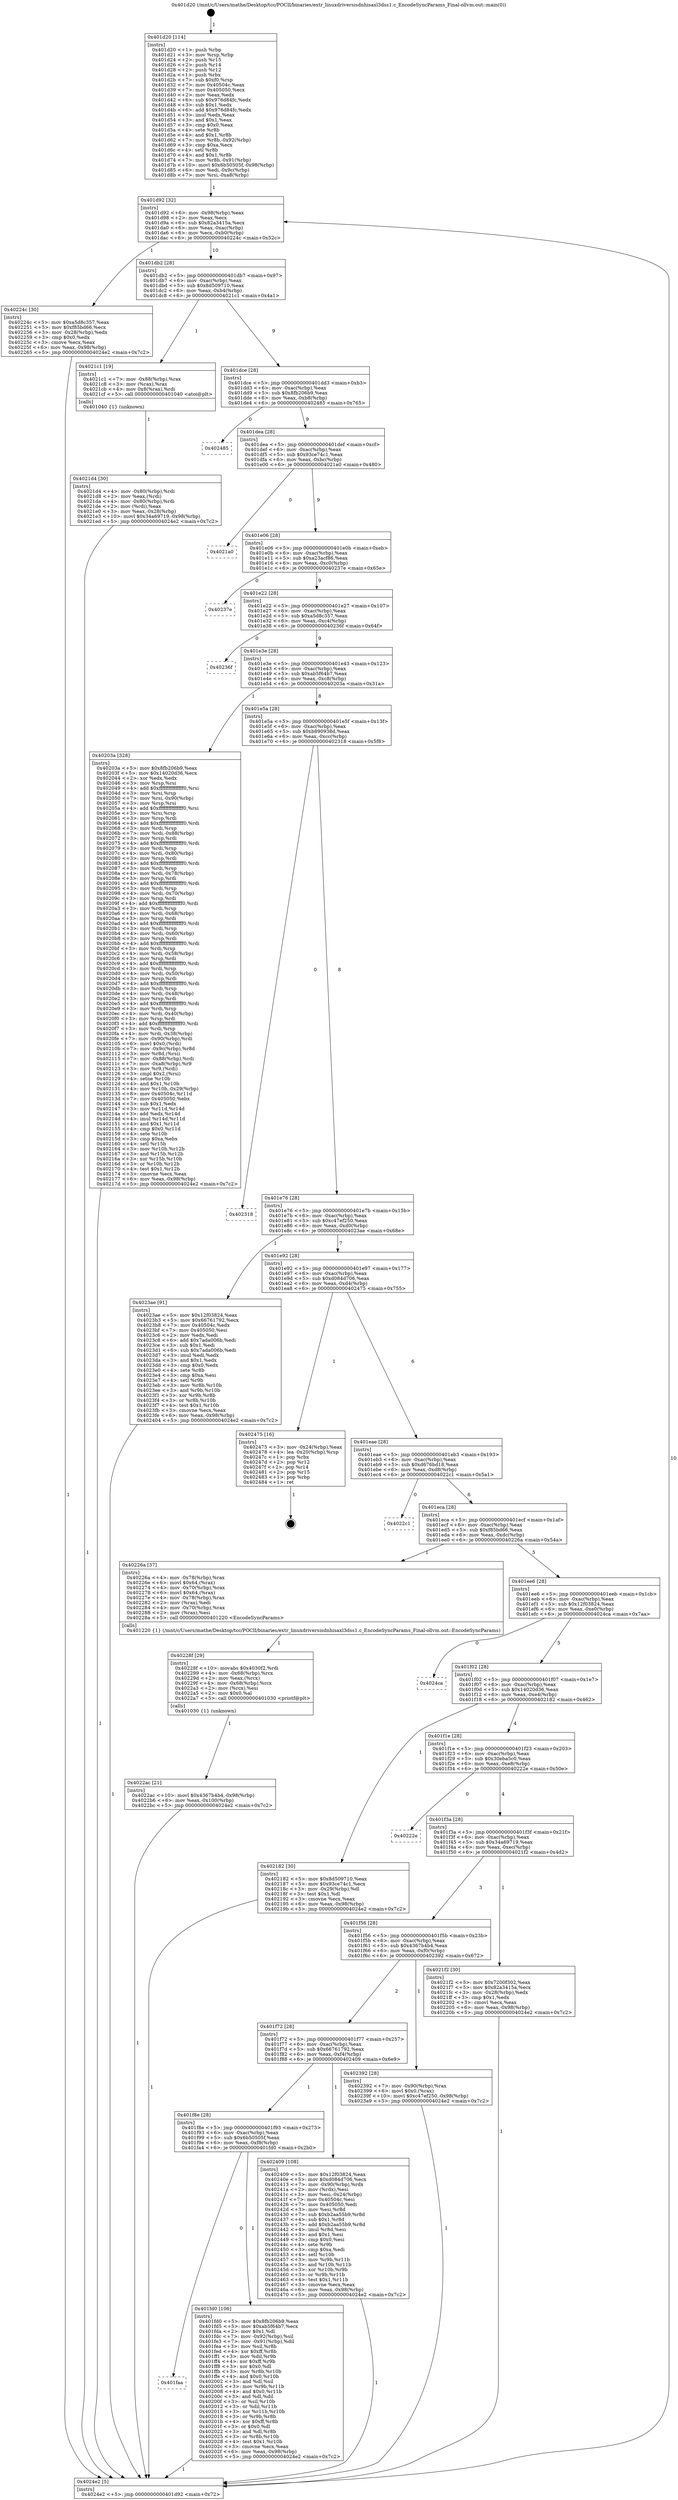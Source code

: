 digraph "0x401d20" {
  label = "0x401d20 (/mnt/c/Users/mathe/Desktop/tcc/POCII/binaries/extr_linuxdriversisdnhisaxl3dss1.c_EncodeSyncParams_Final-ollvm.out::main(0))"
  labelloc = "t"
  node[shape=record]

  Entry [label="",width=0.3,height=0.3,shape=circle,fillcolor=black,style=filled]
  "0x401d92" [label="{
     0x401d92 [32]\l
     | [instrs]\l
     &nbsp;&nbsp;0x401d92 \<+6\>: mov -0x98(%rbp),%eax\l
     &nbsp;&nbsp;0x401d98 \<+2\>: mov %eax,%ecx\l
     &nbsp;&nbsp;0x401d9a \<+6\>: sub $0x82a3415a,%ecx\l
     &nbsp;&nbsp;0x401da0 \<+6\>: mov %eax,-0xac(%rbp)\l
     &nbsp;&nbsp;0x401da6 \<+6\>: mov %ecx,-0xb0(%rbp)\l
     &nbsp;&nbsp;0x401dac \<+6\>: je 000000000040224c \<main+0x52c\>\l
  }"]
  "0x40224c" [label="{
     0x40224c [30]\l
     | [instrs]\l
     &nbsp;&nbsp;0x40224c \<+5\>: mov $0xa5d8c357,%eax\l
     &nbsp;&nbsp;0x402251 \<+5\>: mov $0xf85bd66,%ecx\l
     &nbsp;&nbsp;0x402256 \<+3\>: mov -0x28(%rbp),%edx\l
     &nbsp;&nbsp;0x402259 \<+3\>: cmp $0x0,%edx\l
     &nbsp;&nbsp;0x40225c \<+3\>: cmove %ecx,%eax\l
     &nbsp;&nbsp;0x40225f \<+6\>: mov %eax,-0x98(%rbp)\l
     &nbsp;&nbsp;0x402265 \<+5\>: jmp 00000000004024e2 \<main+0x7c2\>\l
  }"]
  "0x401db2" [label="{
     0x401db2 [28]\l
     | [instrs]\l
     &nbsp;&nbsp;0x401db2 \<+5\>: jmp 0000000000401db7 \<main+0x97\>\l
     &nbsp;&nbsp;0x401db7 \<+6\>: mov -0xac(%rbp),%eax\l
     &nbsp;&nbsp;0x401dbd \<+5\>: sub $0x8d509710,%eax\l
     &nbsp;&nbsp;0x401dc2 \<+6\>: mov %eax,-0xb4(%rbp)\l
     &nbsp;&nbsp;0x401dc8 \<+6\>: je 00000000004021c1 \<main+0x4a1\>\l
  }"]
  Exit [label="",width=0.3,height=0.3,shape=circle,fillcolor=black,style=filled,peripheries=2]
  "0x4021c1" [label="{
     0x4021c1 [19]\l
     | [instrs]\l
     &nbsp;&nbsp;0x4021c1 \<+7\>: mov -0x88(%rbp),%rax\l
     &nbsp;&nbsp;0x4021c8 \<+3\>: mov (%rax),%rax\l
     &nbsp;&nbsp;0x4021cb \<+4\>: mov 0x8(%rax),%rdi\l
     &nbsp;&nbsp;0x4021cf \<+5\>: call 0000000000401040 \<atoi@plt\>\l
     | [calls]\l
     &nbsp;&nbsp;0x401040 \{1\} (unknown)\l
  }"]
  "0x401dce" [label="{
     0x401dce [28]\l
     | [instrs]\l
     &nbsp;&nbsp;0x401dce \<+5\>: jmp 0000000000401dd3 \<main+0xb3\>\l
     &nbsp;&nbsp;0x401dd3 \<+6\>: mov -0xac(%rbp),%eax\l
     &nbsp;&nbsp;0x401dd9 \<+5\>: sub $0x8fb206b9,%eax\l
     &nbsp;&nbsp;0x401dde \<+6\>: mov %eax,-0xb8(%rbp)\l
     &nbsp;&nbsp;0x401de4 \<+6\>: je 0000000000402485 \<main+0x765\>\l
  }"]
  "0x4022ac" [label="{
     0x4022ac [21]\l
     | [instrs]\l
     &nbsp;&nbsp;0x4022ac \<+10\>: movl $0x4367b4b4,-0x98(%rbp)\l
     &nbsp;&nbsp;0x4022b6 \<+6\>: mov %eax,-0x100(%rbp)\l
     &nbsp;&nbsp;0x4022bc \<+5\>: jmp 00000000004024e2 \<main+0x7c2\>\l
  }"]
  "0x402485" [label="{
     0x402485\l
  }", style=dashed]
  "0x401dea" [label="{
     0x401dea [28]\l
     | [instrs]\l
     &nbsp;&nbsp;0x401dea \<+5\>: jmp 0000000000401def \<main+0xcf\>\l
     &nbsp;&nbsp;0x401def \<+6\>: mov -0xac(%rbp),%eax\l
     &nbsp;&nbsp;0x401df5 \<+5\>: sub $0x93ce74c1,%eax\l
     &nbsp;&nbsp;0x401dfa \<+6\>: mov %eax,-0xbc(%rbp)\l
     &nbsp;&nbsp;0x401e00 \<+6\>: je 00000000004021a0 \<main+0x480\>\l
  }"]
  "0x40228f" [label="{
     0x40228f [29]\l
     | [instrs]\l
     &nbsp;&nbsp;0x40228f \<+10\>: movabs $0x4030f2,%rdi\l
     &nbsp;&nbsp;0x402299 \<+4\>: mov -0x68(%rbp),%rcx\l
     &nbsp;&nbsp;0x40229d \<+2\>: mov %eax,(%rcx)\l
     &nbsp;&nbsp;0x40229f \<+4\>: mov -0x68(%rbp),%rcx\l
     &nbsp;&nbsp;0x4022a3 \<+2\>: mov (%rcx),%esi\l
     &nbsp;&nbsp;0x4022a5 \<+2\>: mov $0x0,%al\l
     &nbsp;&nbsp;0x4022a7 \<+5\>: call 0000000000401030 \<printf@plt\>\l
     | [calls]\l
     &nbsp;&nbsp;0x401030 \{1\} (unknown)\l
  }"]
  "0x4021a0" [label="{
     0x4021a0\l
  }", style=dashed]
  "0x401e06" [label="{
     0x401e06 [28]\l
     | [instrs]\l
     &nbsp;&nbsp;0x401e06 \<+5\>: jmp 0000000000401e0b \<main+0xeb\>\l
     &nbsp;&nbsp;0x401e0b \<+6\>: mov -0xac(%rbp),%eax\l
     &nbsp;&nbsp;0x401e11 \<+5\>: sub $0xa23acf86,%eax\l
     &nbsp;&nbsp;0x401e16 \<+6\>: mov %eax,-0xc0(%rbp)\l
     &nbsp;&nbsp;0x401e1c \<+6\>: je 000000000040237e \<main+0x65e\>\l
  }"]
  "0x4021d4" [label="{
     0x4021d4 [30]\l
     | [instrs]\l
     &nbsp;&nbsp;0x4021d4 \<+4\>: mov -0x80(%rbp),%rdi\l
     &nbsp;&nbsp;0x4021d8 \<+2\>: mov %eax,(%rdi)\l
     &nbsp;&nbsp;0x4021da \<+4\>: mov -0x80(%rbp),%rdi\l
     &nbsp;&nbsp;0x4021de \<+2\>: mov (%rdi),%eax\l
     &nbsp;&nbsp;0x4021e0 \<+3\>: mov %eax,-0x28(%rbp)\l
     &nbsp;&nbsp;0x4021e3 \<+10\>: movl $0x34a69719,-0x98(%rbp)\l
     &nbsp;&nbsp;0x4021ed \<+5\>: jmp 00000000004024e2 \<main+0x7c2\>\l
  }"]
  "0x40237e" [label="{
     0x40237e\l
  }", style=dashed]
  "0x401e22" [label="{
     0x401e22 [28]\l
     | [instrs]\l
     &nbsp;&nbsp;0x401e22 \<+5\>: jmp 0000000000401e27 \<main+0x107\>\l
     &nbsp;&nbsp;0x401e27 \<+6\>: mov -0xac(%rbp),%eax\l
     &nbsp;&nbsp;0x401e2d \<+5\>: sub $0xa5d8c357,%eax\l
     &nbsp;&nbsp;0x401e32 \<+6\>: mov %eax,-0xc4(%rbp)\l
     &nbsp;&nbsp;0x401e38 \<+6\>: je 000000000040236f \<main+0x64f\>\l
  }"]
  "0x401d20" [label="{
     0x401d20 [114]\l
     | [instrs]\l
     &nbsp;&nbsp;0x401d20 \<+1\>: push %rbp\l
     &nbsp;&nbsp;0x401d21 \<+3\>: mov %rsp,%rbp\l
     &nbsp;&nbsp;0x401d24 \<+2\>: push %r15\l
     &nbsp;&nbsp;0x401d26 \<+2\>: push %r14\l
     &nbsp;&nbsp;0x401d28 \<+2\>: push %r12\l
     &nbsp;&nbsp;0x401d2a \<+1\>: push %rbx\l
     &nbsp;&nbsp;0x401d2b \<+7\>: sub $0xf0,%rsp\l
     &nbsp;&nbsp;0x401d32 \<+7\>: mov 0x40504c,%eax\l
     &nbsp;&nbsp;0x401d39 \<+7\>: mov 0x405050,%ecx\l
     &nbsp;&nbsp;0x401d40 \<+2\>: mov %eax,%edx\l
     &nbsp;&nbsp;0x401d42 \<+6\>: sub $0x976d84fc,%edx\l
     &nbsp;&nbsp;0x401d48 \<+3\>: sub $0x1,%edx\l
     &nbsp;&nbsp;0x401d4b \<+6\>: add $0x976d84fc,%edx\l
     &nbsp;&nbsp;0x401d51 \<+3\>: imul %edx,%eax\l
     &nbsp;&nbsp;0x401d54 \<+3\>: and $0x1,%eax\l
     &nbsp;&nbsp;0x401d57 \<+3\>: cmp $0x0,%eax\l
     &nbsp;&nbsp;0x401d5a \<+4\>: sete %r8b\l
     &nbsp;&nbsp;0x401d5e \<+4\>: and $0x1,%r8b\l
     &nbsp;&nbsp;0x401d62 \<+7\>: mov %r8b,-0x92(%rbp)\l
     &nbsp;&nbsp;0x401d69 \<+3\>: cmp $0xa,%ecx\l
     &nbsp;&nbsp;0x401d6c \<+4\>: setl %r8b\l
     &nbsp;&nbsp;0x401d70 \<+4\>: and $0x1,%r8b\l
     &nbsp;&nbsp;0x401d74 \<+7\>: mov %r8b,-0x91(%rbp)\l
     &nbsp;&nbsp;0x401d7b \<+10\>: movl $0x6b50505f,-0x98(%rbp)\l
     &nbsp;&nbsp;0x401d85 \<+6\>: mov %edi,-0x9c(%rbp)\l
     &nbsp;&nbsp;0x401d8b \<+7\>: mov %rsi,-0xa8(%rbp)\l
  }"]
  "0x40236f" [label="{
     0x40236f\l
  }", style=dashed]
  "0x401e3e" [label="{
     0x401e3e [28]\l
     | [instrs]\l
     &nbsp;&nbsp;0x401e3e \<+5\>: jmp 0000000000401e43 \<main+0x123\>\l
     &nbsp;&nbsp;0x401e43 \<+6\>: mov -0xac(%rbp),%eax\l
     &nbsp;&nbsp;0x401e49 \<+5\>: sub $0xab5f64b7,%eax\l
     &nbsp;&nbsp;0x401e4e \<+6\>: mov %eax,-0xc8(%rbp)\l
     &nbsp;&nbsp;0x401e54 \<+6\>: je 000000000040203a \<main+0x31a\>\l
  }"]
  "0x4024e2" [label="{
     0x4024e2 [5]\l
     | [instrs]\l
     &nbsp;&nbsp;0x4024e2 \<+5\>: jmp 0000000000401d92 \<main+0x72\>\l
  }"]
  "0x40203a" [label="{
     0x40203a [328]\l
     | [instrs]\l
     &nbsp;&nbsp;0x40203a \<+5\>: mov $0x8fb206b9,%eax\l
     &nbsp;&nbsp;0x40203f \<+5\>: mov $0x14020d36,%ecx\l
     &nbsp;&nbsp;0x402044 \<+2\>: xor %edx,%edx\l
     &nbsp;&nbsp;0x402046 \<+3\>: mov %rsp,%rsi\l
     &nbsp;&nbsp;0x402049 \<+4\>: add $0xfffffffffffffff0,%rsi\l
     &nbsp;&nbsp;0x40204d \<+3\>: mov %rsi,%rsp\l
     &nbsp;&nbsp;0x402050 \<+7\>: mov %rsi,-0x90(%rbp)\l
     &nbsp;&nbsp;0x402057 \<+3\>: mov %rsp,%rsi\l
     &nbsp;&nbsp;0x40205a \<+4\>: add $0xfffffffffffffff0,%rsi\l
     &nbsp;&nbsp;0x40205e \<+3\>: mov %rsi,%rsp\l
     &nbsp;&nbsp;0x402061 \<+3\>: mov %rsp,%rdi\l
     &nbsp;&nbsp;0x402064 \<+4\>: add $0xfffffffffffffff0,%rdi\l
     &nbsp;&nbsp;0x402068 \<+3\>: mov %rdi,%rsp\l
     &nbsp;&nbsp;0x40206b \<+7\>: mov %rdi,-0x88(%rbp)\l
     &nbsp;&nbsp;0x402072 \<+3\>: mov %rsp,%rdi\l
     &nbsp;&nbsp;0x402075 \<+4\>: add $0xfffffffffffffff0,%rdi\l
     &nbsp;&nbsp;0x402079 \<+3\>: mov %rdi,%rsp\l
     &nbsp;&nbsp;0x40207c \<+4\>: mov %rdi,-0x80(%rbp)\l
     &nbsp;&nbsp;0x402080 \<+3\>: mov %rsp,%rdi\l
     &nbsp;&nbsp;0x402083 \<+4\>: add $0xfffffffffffffff0,%rdi\l
     &nbsp;&nbsp;0x402087 \<+3\>: mov %rdi,%rsp\l
     &nbsp;&nbsp;0x40208a \<+4\>: mov %rdi,-0x78(%rbp)\l
     &nbsp;&nbsp;0x40208e \<+3\>: mov %rsp,%rdi\l
     &nbsp;&nbsp;0x402091 \<+4\>: add $0xfffffffffffffff0,%rdi\l
     &nbsp;&nbsp;0x402095 \<+3\>: mov %rdi,%rsp\l
     &nbsp;&nbsp;0x402098 \<+4\>: mov %rdi,-0x70(%rbp)\l
     &nbsp;&nbsp;0x40209c \<+3\>: mov %rsp,%rdi\l
     &nbsp;&nbsp;0x40209f \<+4\>: add $0xfffffffffffffff0,%rdi\l
     &nbsp;&nbsp;0x4020a3 \<+3\>: mov %rdi,%rsp\l
     &nbsp;&nbsp;0x4020a6 \<+4\>: mov %rdi,-0x68(%rbp)\l
     &nbsp;&nbsp;0x4020aa \<+3\>: mov %rsp,%rdi\l
     &nbsp;&nbsp;0x4020ad \<+4\>: add $0xfffffffffffffff0,%rdi\l
     &nbsp;&nbsp;0x4020b1 \<+3\>: mov %rdi,%rsp\l
     &nbsp;&nbsp;0x4020b4 \<+4\>: mov %rdi,-0x60(%rbp)\l
     &nbsp;&nbsp;0x4020b8 \<+3\>: mov %rsp,%rdi\l
     &nbsp;&nbsp;0x4020bb \<+4\>: add $0xfffffffffffffff0,%rdi\l
     &nbsp;&nbsp;0x4020bf \<+3\>: mov %rdi,%rsp\l
     &nbsp;&nbsp;0x4020c2 \<+4\>: mov %rdi,-0x58(%rbp)\l
     &nbsp;&nbsp;0x4020c6 \<+3\>: mov %rsp,%rdi\l
     &nbsp;&nbsp;0x4020c9 \<+4\>: add $0xfffffffffffffff0,%rdi\l
     &nbsp;&nbsp;0x4020cd \<+3\>: mov %rdi,%rsp\l
     &nbsp;&nbsp;0x4020d0 \<+4\>: mov %rdi,-0x50(%rbp)\l
     &nbsp;&nbsp;0x4020d4 \<+3\>: mov %rsp,%rdi\l
     &nbsp;&nbsp;0x4020d7 \<+4\>: add $0xfffffffffffffff0,%rdi\l
     &nbsp;&nbsp;0x4020db \<+3\>: mov %rdi,%rsp\l
     &nbsp;&nbsp;0x4020de \<+4\>: mov %rdi,-0x48(%rbp)\l
     &nbsp;&nbsp;0x4020e2 \<+3\>: mov %rsp,%rdi\l
     &nbsp;&nbsp;0x4020e5 \<+4\>: add $0xfffffffffffffff0,%rdi\l
     &nbsp;&nbsp;0x4020e9 \<+3\>: mov %rdi,%rsp\l
     &nbsp;&nbsp;0x4020ec \<+4\>: mov %rdi,-0x40(%rbp)\l
     &nbsp;&nbsp;0x4020f0 \<+3\>: mov %rsp,%rdi\l
     &nbsp;&nbsp;0x4020f3 \<+4\>: add $0xfffffffffffffff0,%rdi\l
     &nbsp;&nbsp;0x4020f7 \<+3\>: mov %rdi,%rsp\l
     &nbsp;&nbsp;0x4020fa \<+4\>: mov %rdi,-0x38(%rbp)\l
     &nbsp;&nbsp;0x4020fe \<+7\>: mov -0x90(%rbp),%rdi\l
     &nbsp;&nbsp;0x402105 \<+6\>: movl $0x0,(%rdi)\l
     &nbsp;&nbsp;0x40210b \<+7\>: mov -0x9c(%rbp),%r8d\l
     &nbsp;&nbsp;0x402112 \<+3\>: mov %r8d,(%rsi)\l
     &nbsp;&nbsp;0x402115 \<+7\>: mov -0x88(%rbp),%rdi\l
     &nbsp;&nbsp;0x40211c \<+7\>: mov -0xa8(%rbp),%r9\l
     &nbsp;&nbsp;0x402123 \<+3\>: mov %r9,(%rdi)\l
     &nbsp;&nbsp;0x402126 \<+3\>: cmpl $0x2,(%rsi)\l
     &nbsp;&nbsp;0x402129 \<+4\>: setne %r10b\l
     &nbsp;&nbsp;0x40212d \<+4\>: and $0x1,%r10b\l
     &nbsp;&nbsp;0x402131 \<+4\>: mov %r10b,-0x29(%rbp)\l
     &nbsp;&nbsp;0x402135 \<+8\>: mov 0x40504c,%r11d\l
     &nbsp;&nbsp;0x40213d \<+7\>: mov 0x405050,%ebx\l
     &nbsp;&nbsp;0x402144 \<+3\>: sub $0x1,%edx\l
     &nbsp;&nbsp;0x402147 \<+3\>: mov %r11d,%r14d\l
     &nbsp;&nbsp;0x40214a \<+3\>: add %edx,%r14d\l
     &nbsp;&nbsp;0x40214d \<+4\>: imul %r14d,%r11d\l
     &nbsp;&nbsp;0x402151 \<+4\>: and $0x1,%r11d\l
     &nbsp;&nbsp;0x402155 \<+4\>: cmp $0x0,%r11d\l
     &nbsp;&nbsp;0x402159 \<+4\>: sete %r10b\l
     &nbsp;&nbsp;0x40215d \<+3\>: cmp $0xa,%ebx\l
     &nbsp;&nbsp;0x402160 \<+4\>: setl %r15b\l
     &nbsp;&nbsp;0x402164 \<+3\>: mov %r10b,%r12b\l
     &nbsp;&nbsp;0x402167 \<+3\>: and %r15b,%r12b\l
     &nbsp;&nbsp;0x40216a \<+3\>: xor %r15b,%r10b\l
     &nbsp;&nbsp;0x40216d \<+3\>: or %r10b,%r12b\l
     &nbsp;&nbsp;0x402170 \<+4\>: test $0x1,%r12b\l
     &nbsp;&nbsp;0x402174 \<+3\>: cmovne %ecx,%eax\l
     &nbsp;&nbsp;0x402177 \<+6\>: mov %eax,-0x98(%rbp)\l
     &nbsp;&nbsp;0x40217d \<+5\>: jmp 00000000004024e2 \<main+0x7c2\>\l
  }"]
  "0x401e5a" [label="{
     0x401e5a [28]\l
     | [instrs]\l
     &nbsp;&nbsp;0x401e5a \<+5\>: jmp 0000000000401e5f \<main+0x13f\>\l
     &nbsp;&nbsp;0x401e5f \<+6\>: mov -0xac(%rbp),%eax\l
     &nbsp;&nbsp;0x401e65 \<+5\>: sub $0xb890938d,%eax\l
     &nbsp;&nbsp;0x401e6a \<+6\>: mov %eax,-0xcc(%rbp)\l
     &nbsp;&nbsp;0x401e70 \<+6\>: je 0000000000402318 \<main+0x5f8\>\l
  }"]
  "0x401faa" [label="{
     0x401faa\l
  }", style=dashed]
  "0x402318" [label="{
     0x402318\l
  }", style=dashed]
  "0x401e76" [label="{
     0x401e76 [28]\l
     | [instrs]\l
     &nbsp;&nbsp;0x401e76 \<+5\>: jmp 0000000000401e7b \<main+0x15b\>\l
     &nbsp;&nbsp;0x401e7b \<+6\>: mov -0xac(%rbp),%eax\l
     &nbsp;&nbsp;0x401e81 \<+5\>: sub $0xc47ef250,%eax\l
     &nbsp;&nbsp;0x401e86 \<+6\>: mov %eax,-0xd0(%rbp)\l
     &nbsp;&nbsp;0x401e8c \<+6\>: je 00000000004023ae \<main+0x68e\>\l
  }"]
  "0x401fd0" [label="{
     0x401fd0 [106]\l
     | [instrs]\l
     &nbsp;&nbsp;0x401fd0 \<+5\>: mov $0x8fb206b9,%eax\l
     &nbsp;&nbsp;0x401fd5 \<+5\>: mov $0xab5f64b7,%ecx\l
     &nbsp;&nbsp;0x401fda \<+2\>: mov $0x1,%dl\l
     &nbsp;&nbsp;0x401fdc \<+7\>: mov -0x92(%rbp),%sil\l
     &nbsp;&nbsp;0x401fe3 \<+7\>: mov -0x91(%rbp),%dil\l
     &nbsp;&nbsp;0x401fea \<+3\>: mov %sil,%r8b\l
     &nbsp;&nbsp;0x401fed \<+4\>: xor $0xff,%r8b\l
     &nbsp;&nbsp;0x401ff1 \<+3\>: mov %dil,%r9b\l
     &nbsp;&nbsp;0x401ff4 \<+4\>: xor $0xff,%r9b\l
     &nbsp;&nbsp;0x401ff8 \<+3\>: xor $0x0,%dl\l
     &nbsp;&nbsp;0x401ffb \<+3\>: mov %r8b,%r10b\l
     &nbsp;&nbsp;0x401ffe \<+4\>: and $0x0,%r10b\l
     &nbsp;&nbsp;0x402002 \<+3\>: and %dl,%sil\l
     &nbsp;&nbsp;0x402005 \<+3\>: mov %r9b,%r11b\l
     &nbsp;&nbsp;0x402008 \<+4\>: and $0x0,%r11b\l
     &nbsp;&nbsp;0x40200c \<+3\>: and %dl,%dil\l
     &nbsp;&nbsp;0x40200f \<+3\>: or %sil,%r10b\l
     &nbsp;&nbsp;0x402012 \<+3\>: or %dil,%r11b\l
     &nbsp;&nbsp;0x402015 \<+3\>: xor %r11b,%r10b\l
     &nbsp;&nbsp;0x402018 \<+3\>: or %r9b,%r8b\l
     &nbsp;&nbsp;0x40201b \<+4\>: xor $0xff,%r8b\l
     &nbsp;&nbsp;0x40201f \<+3\>: or $0x0,%dl\l
     &nbsp;&nbsp;0x402022 \<+3\>: and %dl,%r8b\l
     &nbsp;&nbsp;0x402025 \<+3\>: or %r8b,%r10b\l
     &nbsp;&nbsp;0x402028 \<+4\>: test $0x1,%r10b\l
     &nbsp;&nbsp;0x40202c \<+3\>: cmovne %ecx,%eax\l
     &nbsp;&nbsp;0x40202f \<+6\>: mov %eax,-0x98(%rbp)\l
     &nbsp;&nbsp;0x402035 \<+5\>: jmp 00000000004024e2 \<main+0x7c2\>\l
  }"]
  "0x4023ae" [label="{
     0x4023ae [91]\l
     | [instrs]\l
     &nbsp;&nbsp;0x4023ae \<+5\>: mov $0x12f03824,%eax\l
     &nbsp;&nbsp;0x4023b3 \<+5\>: mov $0x66761792,%ecx\l
     &nbsp;&nbsp;0x4023b8 \<+7\>: mov 0x40504c,%edx\l
     &nbsp;&nbsp;0x4023bf \<+7\>: mov 0x405050,%esi\l
     &nbsp;&nbsp;0x4023c6 \<+2\>: mov %edx,%edi\l
     &nbsp;&nbsp;0x4023c8 \<+6\>: add $0x7ada006b,%edi\l
     &nbsp;&nbsp;0x4023ce \<+3\>: sub $0x1,%edi\l
     &nbsp;&nbsp;0x4023d1 \<+6\>: sub $0x7ada006b,%edi\l
     &nbsp;&nbsp;0x4023d7 \<+3\>: imul %edi,%edx\l
     &nbsp;&nbsp;0x4023da \<+3\>: and $0x1,%edx\l
     &nbsp;&nbsp;0x4023dd \<+3\>: cmp $0x0,%edx\l
     &nbsp;&nbsp;0x4023e0 \<+4\>: sete %r8b\l
     &nbsp;&nbsp;0x4023e4 \<+3\>: cmp $0xa,%esi\l
     &nbsp;&nbsp;0x4023e7 \<+4\>: setl %r9b\l
     &nbsp;&nbsp;0x4023eb \<+3\>: mov %r8b,%r10b\l
     &nbsp;&nbsp;0x4023ee \<+3\>: and %r9b,%r10b\l
     &nbsp;&nbsp;0x4023f1 \<+3\>: xor %r9b,%r8b\l
     &nbsp;&nbsp;0x4023f4 \<+3\>: or %r8b,%r10b\l
     &nbsp;&nbsp;0x4023f7 \<+4\>: test $0x1,%r10b\l
     &nbsp;&nbsp;0x4023fb \<+3\>: cmovne %ecx,%eax\l
     &nbsp;&nbsp;0x4023fe \<+6\>: mov %eax,-0x98(%rbp)\l
     &nbsp;&nbsp;0x402404 \<+5\>: jmp 00000000004024e2 \<main+0x7c2\>\l
  }"]
  "0x401e92" [label="{
     0x401e92 [28]\l
     | [instrs]\l
     &nbsp;&nbsp;0x401e92 \<+5\>: jmp 0000000000401e97 \<main+0x177\>\l
     &nbsp;&nbsp;0x401e97 \<+6\>: mov -0xac(%rbp),%eax\l
     &nbsp;&nbsp;0x401e9d \<+5\>: sub $0xd084d706,%eax\l
     &nbsp;&nbsp;0x401ea2 \<+6\>: mov %eax,-0xd4(%rbp)\l
     &nbsp;&nbsp;0x401ea8 \<+6\>: je 0000000000402475 \<main+0x755\>\l
  }"]
  "0x401f8e" [label="{
     0x401f8e [28]\l
     | [instrs]\l
     &nbsp;&nbsp;0x401f8e \<+5\>: jmp 0000000000401f93 \<main+0x273\>\l
     &nbsp;&nbsp;0x401f93 \<+6\>: mov -0xac(%rbp),%eax\l
     &nbsp;&nbsp;0x401f99 \<+5\>: sub $0x6b50505f,%eax\l
     &nbsp;&nbsp;0x401f9e \<+6\>: mov %eax,-0xf8(%rbp)\l
     &nbsp;&nbsp;0x401fa4 \<+6\>: je 0000000000401fd0 \<main+0x2b0\>\l
  }"]
  "0x402475" [label="{
     0x402475 [16]\l
     | [instrs]\l
     &nbsp;&nbsp;0x402475 \<+3\>: mov -0x24(%rbp),%eax\l
     &nbsp;&nbsp;0x402478 \<+4\>: lea -0x20(%rbp),%rsp\l
     &nbsp;&nbsp;0x40247c \<+1\>: pop %rbx\l
     &nbsp;&nbsp;0x40247d \<+2\>: pop %r12\l
     &nbsp;&nbsp;0x40247f \<+2\>: pop %r14\l
     &nbsp;&nbsp;0x402481 \<+2\>: pop %r15\l
     &nbsp;&nbsp;0x402483 \<+1\>: pop %rbp\l
     &nbsp;&nbsp;0x402484 \<+1\>: ret\l
  }"]
  "0x401eae" [label="{
     0x401eae [28]\l
     | [instrs]\l
     &nbsp;&nbsp;0x401eae \<+5\>: jmp 0000000000401eb3 \<main+0x193\>\l
     &nbsp;&nbsp;0x401eb3 \<+6\>: mov -0xac(%rbp),%eax\l
     &nbsp;&nbsp;0x401eb9 \<+5\>: sub $0xd676bd18,%eax\l
     &nbsp;&nbsp;0x401ebe \<+6\>: mov %eax,-0xd8(%rbp)\l
     &nbsp;&nbsp;0x401ec4 \<+6\>: je 00000000004022c1 \<main+0x5a1\>\l
  }"]
  "0x402409" [label="{
     0x402409 [108]\l
     | [instrs]\l
     &nbsp;&nbsp;0x402409 \<+5\>: mov $0x12f03824,%eax\l
     &nbsp;&nbsp;0x40240e \<+5\>: mov $0xd084d706,%ecx\l
     &nbsp;&nbsp;0x402413 \<+7\>: mov -0x90(%rbp),%rdx\l
     &nbsp;&nbsp;0x40241a \<+2\>: mov (%rdx),%esi\l
     &nbsp;&nbsp;0x40241c \<+3\>: mov %esi,-0x24(%rbp)\l
     &nbsp;&nbsp;0x40241f \<+7\>: mov 0x40504c,%esi\l
     &nbsp;&nbsp;0x402426 \<+7\>: mov 0x405050,%edi\l
     &nbsp;&nbsp;0x40242d \<+3\>: mov %esi,%r8d\l
     &nbsp;&nbsp;0x402430 \<+7\>: sub $0xb2aa55b9,%r8d\l
     &nbsp;&nbsp;0x402437 \<+4\>: sub $0x1,%r8d\l
     &nbsp;&nbsp;0x40243b \<+7\>: add $0xb2aa55b9,%r8d\l
     &nbsp;&nbsp;0x402442 \<+4\>: imul %r8d,%esi\l
     &nbsp;&nbsp;0x402446 \<+3\>: and $0x1,%esi\l
     &nbsp;&nbsp;0x402449 \<+3\>: cmp $0x0,%esi\l
     &nbsp;&nbsp;0x40244c \<+4\>: sete %r9b\l
     &nbsp;&nbsp;0x402450 \<+3\>: cmp $0xa,%edi\l
     &nbsp;&nbsp;0x402453 \<+4\>: setl %r10b\l
     &nbsp;&nbsp;0x402457 \<+3\>: mov %r9b,%r11b\l
     &nbsp;&nbsp;0x40245a \<+3\>: and %r10b,%r11b\l
     &nbsp;&nbsp;0x40245d \<+3\>: xor %r10b,%r9b\l
     &nbsp;&nbsp;0x402460 \<+3\>: or %r9b,%r11b\l
     &nbsp;&nbsp;0x402463 \<+4\>: test $0x1,%r11b\l
     &nbsp;&nbsp;0x402467 \<+3\>: cmovne %ecx,%eax\l
     &nbsp;&nbsp;0x40246a \<+6\>: mov %eax,-0x98(%rbp)\l
     &nbsp;&nbsp;0x402470 \<+5\>: jmp 00000000004024e2 \<main+0x7c2\>\l
  }"]
  "0x4022c1" [label="{
     0x4022c1\l
  }", style=dashed]
  "0x401eca" [label="{
     0x401eca [28]\l
     | [instrs]\l
     &nbsp;&nbsp;0x401eca \<+5\>: jmp 0000000000401ecf \<main+0x1af\>\l
     &nbsp;&nbsp;0x401ecf \<+6\>: mov -0xac(%rbp),%eax\l
     &nbsp;&nbsp;0x401ed5 \<+5\>: sub $0xf85bd66,%eax\l
     &nbsp;&nbsp;0x401eda \<+6\>: mov %eax,-0xdc(%rbp)\l
     &nbsp;&nbsp;0x401ee0 \<+6\>: je 000000000040226a \<main+0x54a\>\l
  }"]
  "0x401f72" [label="{
     0x401f72 [28]\l
     | [instrs]\l
     &nbsp;&nbsp;0x401f72 \<+5\>: jmp 0000000000401f77 \<main+0x257\>\l
     &nbsp;&nbsp;0x401f77 \<+6\>: mov -0xac(%rbp),%eax\l
     &nbsp;&nbsp;0x401f7d \<+5\>: sub $0x66761792,%eax\l
     &nbsp;&nbsp;0x401f82 \<+6\>: mov %eax,-0xf4(%rbp)\l
     &nbsp;&nbsp;0x401f88 \<+6\>: je 0000000000402409 \<main+0x6e9\>\l
  }"]
  "0x40226a" [label="{
     0x40226a [37]\l
     | [instrs]\l
     &nbsp;&nbsp;0x40226a \<+4\>: mov -0x78(%rbp),%rax\l
     &nbsp;&nbsp;0x40226e \<+6\>: movl $0x64,(%rax)\l
     &nbsp;&nbsp;0x402274 \<+4\>: mov -0x70(%rbp),%rax\l
     &nbsp;&nbsp;0x402278 \<+6\>: movl $0x64,(%rax)\l
     &nbsp;&nbsp;0x40227e \<+4\>: mov -0x78(%rbp),%rax\l
     &nbsp;&nbsp;0x402282 \<+2\>: mov (%rax),%edi\l
     &nbsp;&nbsp;0x402284 \<+4\>: mov -0x70(%rbp),%rax\l
     &nbsp;&nbsp;0x402288 \<+2\>: mov (%rax),%esi\l
     &nbsp;&nbsp;0x40228a \<+5\>: call 0000000000401220 \<EncodeSyncParams\>\l
     | [calls]\l
     &nbsp;&nbsp;0x401220 \{1\} (/mnt/c/Users/mathe/Desktop/tcc/POCII/binaries/extr_linuxdriversisdnhisaxl3dss1.c_EncodeSyncParams_Final-ollvm.out::EncodeSyncParams)\l
  }"]
  "0x401ee6" [label="{
     0x401ee6 [28]\l
     | [instrs]\l
     &nbsp;&nbsp;0x401ee6 \<+5\>: jmp 0000000000401eeb \<main+0x1cb\>\l
     &nbsp;&nbsp;0x401eeb \<+6\>: mov -0xac(%rbp),%eax\l
     &nbsp;&nbsp;0x401ef1 \<+5\>: sub $0x12f03824,%eax\l
     &nbsp;&nbsp;0x401ef6 \<+6\>: mov %eax,-0xe0(%rbp)\l
     &nbsp;&nbsp;0x401efc \<+6\>: je 00000000004024ca \<main+0x7aa\>\l
  }"]
  "0x402392" [label="{
     0x402392 [28]\l
     | [instrs]\l
     &nbsp;&nbsp;0x402392 \<+7\>: mov -0x90(%rbp),%rax\l
     &nbsp;&nbsp;0x402399 \<+6\>: movl $0x0,(%rax)\l
     &nbsp;&nbsp;0x40239f \<+10\>: movl $0xc47ef250,-0x98(%rbp)\l
     &nbsp;&nbsp;0x4023a9 \<+5\>: jmp 00000000004024e2 \<main+0x7c2\>\l
  }"]
  "0x4024ca" [label="{
     0x4024ca\l
  }", style=dashed]
  "0x401f02" [label="{
     0x401f02 [28]\l
     | [instrs]\l
     &nbsp;&nbsp;0x401f02 \<+5\>: jmp 0000000000401f07 \<main+0x1e7\>\l
     &nbsp;&nbsp;0x401f07 \<+6\>: mov -0xac(%rbp),%eax\l
     &nbsp;&nbsp;0x401f0d \<+5\>: sub $0x14020d36,%eax\l
     &nbsp;&nbsp;0x401f12 \<+6\>: mov %eax,-0xe4(%rbp)\l
     &nbsp;&nbsp;0x401f18 \<+6\>: je 0000000000402182 \<main+0x462\>\l
  }"]
  "0x401f56" [label="{
     0x401f56 [28]\l
     | [instrs]\l
     &nbsp;&nbsp;0x401f56 \<+5\>: jmp 0000000000401f5b \<main+0x23b\>\l
     &nbsp;&nbsp;0x401f5b \<+6\>: mov -0xac(%rbp),%eax\l
     &nbsp;&nbsp;0x401f61 \<+5\>: sub $0x4367b4b4,%eax\l
     &nbsp;&nbsp;0x401f66 \<+6\>: mov %eax,-0xf0(%rbp)\l
     &nbsp;&nbsp;0x401f6c \<+6\>: je 0000000000402392 \<main+0x672\>\l
  }"]
  "0x402182" [label="{
     0x402182 [30]\l
     | [instrs]\l
     &nbsp;&nbsp;0x402182 \<+5\>: mov $0x8d509710,%eax\l
     &nbsp;&nbsp;0x402187 \<+5\>: mov $0x93ce74c1,%ecx\l
     &nbsp;&nbsp;0x40218c \<+3\>: mov -0x29(%rbp),%dl\l
     &nbsp;&nbsp;0x40218f \<+3\>: test $0x1,%dl\l
     &nbsp;&nbsp;0x402192 \<+3\>: cmovne %ecx,%eax\l
     &nbsp;&nbsp;0x402195 \<+6\>: mov %eax,-0x98(%rbp)\l
     &nbsp;&nbsp;0x40219b \<+5\>: jmp 00000000004024e2 \<main+0x7c2\>\l
  }"]
  "0x401f1e" [label="{
     0x401f1e [28]\l
     | [instrs]\l
     &nbsp;&nbsp;0x401f1e \<+5\>: jmp 0000000000401f23 \<main+0x203\>\l
     &nbsp;&nbsp;0x401f23 \<+6\>: mov -0xac(%rbp),%eax\l
     &nbsp;&nbsp;0x401f29 \<+5\>: sub $0x30eba5c0,%eax\l
     &nbsp;&nbsp;0x401f2e \<+6\>: mov %eax,-0xe8(%rbp)\l
     &nbsp;&nbsp;0x401f34 \<+6\>: je 000000000040222e \<main+0x50e\>\l
  }"]
  "0x4021f2" [label="{
     0x4021f2 [30]\l
     | [instrs]\l
     &nbsp;&nbsp;0x4021f2 \<+5\>: mov $0x7200f302,%eax\l
     &nbsp;&nbsp;0x4021f7 \<+5\>: mov $0x82a3415a,%ecx\l
     &nbsp;&nbsp;0x4021fc \<+3\>: mov -0x28(%rbp),%edx\l
     &nbsp;&nbsp;0x4021ff \<+3\>: cmp $0x1,%edx\l
     &nbsp;&nbsp;0x402202 \<+3\>: cmovl %ecx,%eax\l
     &nbsp;&nbsp;0x402205 \<+6\>: mov %eax,-0x98(%rbp)\l
     &nbsp;&nbsp;0x40220b \<+5\>: jmp 00000000004024e2 \<main+0x7c2\>\l
  }"]
  "0x40222e" [label="{
     0x40222e\l
  }", style=dashed]
  "0x401f3a" [label="{
     0x401f3a [28]\l
     | [instrs]\l
     &nbsp;&nbsp;0x401f3a \<+5\>: jmp 0000000000401f3f \<main+0x21f\>\l
     &nbsp;&nbsp;0x401f3f \<+6\>: mov -0xac(%rbp),%eax\l
     &nbsp;&nbsp;0x401f45 \<+5\>: sub $0x34a69719,%eax\l
     &nbsp;&nbsp;0x401f4a \<+6\>: mov %eax,-0xec(%rbp)\l
     &nbsp;&nbsp;0x401f50 \<+6\>: je 00000000004021f2 \<main+0x4d2\>\l
  }"]
  Entry -> "0x401d20" [label=" 1"]
  "0x401d92" -> "0x40224c" [label=" 1"]
  "0x401d92" -> "0x401db2" [label=" 10"]
  "0x402475" -> Exit [label=" 1"]
  "0x401db2" -> "0x4021c1" [label=" 1"]
  "0x401db2" -> "0x401dce" [label=" 9"]
  "0x402409" -> "0x4024e2" [label=" 1"]
  "0x401dce" -> "0x402485" [label=" 0"]
  "0x401dce" -> "0x401dea" [label=" 9"]
  "0x4023ae" -> "0x4024e2" [label=" 1"]
  "0x401dea" -> "0x4021a0" [label=" 0"]
  "0x401dea" -> "0x401e06" [label=" 9"]
  "0x402392" -> "0x4024e2" [label=" 1"]
  "0x401e06" -> "0x40237e" [label=" 0"]
  "0x401e06" -> "0x401e22" [label=" 9"]
  "0x4022ac" -> "0x4024e2" [label=" 1"]
  "0x401e22" -> "0x40236f" [label=" 0"]
  "0x401e22" -> "0x401e3e" [label=" 9"]
  "0x40226a" -> "0x40228f" [label=" 1"]
  "0x401e3e" -> "0x40203a" [label=" 1"]
  "0x401e3e" -> "0x401e5a" [label=" 8"]
  "0x40224c" -> "0x4024e2" [label=" 1"]
  "0x401e5a" -> "0x402318" [label=" 0"]
  "0x401e5a" -> "0x401e76" [label=" 8"]
  "0x4021f2" -> "0x4024e2" [label=" 1"]
  "0x401e76" -> "0x4023ae" [label=" 1"]
  "0x401e76" -> "0x401e92" [label=" 7"]
  "0x4021d4" -> "0x4024e2" [label=" 1"]
  "0x401e92" -> "0x402475" [label=" 1"]
  "0x401e92" -> "0x401eae" [label=" 6"]
  "0x402182" -> "0x4024e2" [label=" 1"]
  "0x401eae" -> "0x4022c1" [label=" 0"]
  "0x401eae" -> "0x401eca" [label=" 6"]
  "0x40203a" -> "0x4024e2" [label=" 1"]
  "0x401eca" -> "0x40226a" [label=" 1"]
  "0x401eca" -> "0x401ee6" [label=" 5"]
  "0x4024e2" -> "0x401d92" [label=" 10"]
  "0x401ee6" -> "0x4024ca" [label=" 0"]
  "0x401ee6" -> "0x401f02" [label=" 5"]
  "0x401d20" -> "0x401d92" [label=" 1"]
  "0x401f02" -> "0x402182" [label=" 1"]
  "0x401f02" -> "0x401f1e" [label=" 4"]
  "0x401f8e" -> "0x401faa" [label=" 0"]
  "0x401f1e" -> "0x40222e" [label=" 0"]
  "0x401f1e" -> "0x401f3a" [label=" 4"]
  "0x401f8e" -> "0x401fd0" [label=" 1"]
  "0x401f3a" -> "0x4021f2" [label=" 1"]
  "0x401f3a" -> "0x401f56" [label=" 3"]
  "0x401fd0" -> "0x4024e2" [label=" 1"]
  "0x401f56" -> "0x402392" [label=" 1"]
  "0x401f56" -> "0x401f72" [label=" 2"]
  "0x40228f" -> "0x4022ac" [label=" 1"]
  "0x401f72" -> "0x402409" [label=" 1"]
  "0x401f72" -> "0x401f8e" [label=" 1"]
  "0x4021c1" -> "0x4021d4" [label=" 1"]
}
